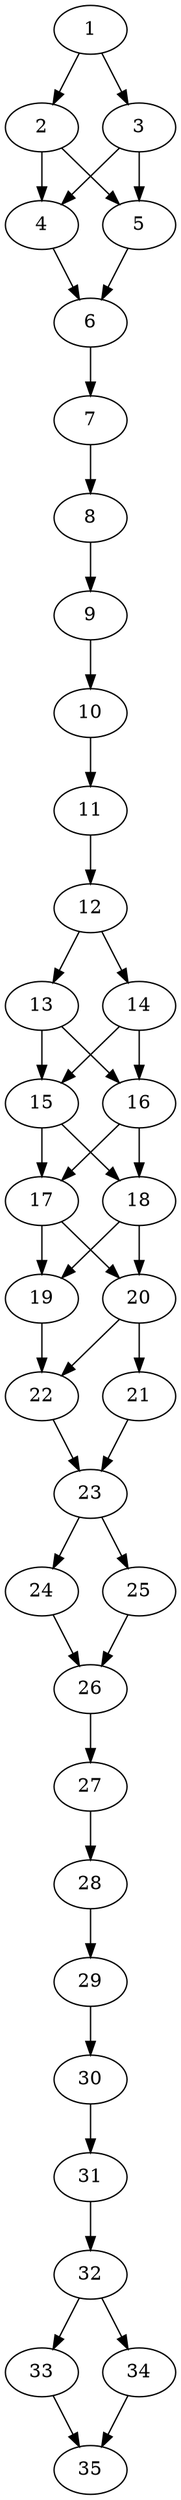 // DAG automatically generated by daggen at Thu Oct  3 14:05:37 2019
// ./daggen --dot -n 35 --ccr 0.4 --fat 0.3 --regular 0.7 --density 0.9 --mindata 5242880 --maxdata 52428800 
digraph G {
  1 [size="22359040", alpha="0.01", expect_size="8943616"] 
  1 -> 2 [size ="8943616"]
  1 -> 3 [size ="8943616"]
  2 [size="103475200", alpha="0.08", expect_size="41390080"] 
  2 -> 4 [size ="41390080"]
  2 -> 5 [size ="41390080"]
  3 [size="71239680", alpha="0.15", expect_size="28495872"] 
  3 -> 4 [size ="28495872"]
  3 -> 5 [size ="28495872"]
  4 [size="95726080", alpha="0.04", expect_size="38290432"] 
  4 -> 6 [size ="38290432"]
  5 [size="121825280", alpha="0.08", expect_size="48730112"] 
  5 -> 6 [size ="48730112"]
  6 [size="83340800", alpha="0.02", expect_size="33336320"] 
  6 -> 7 [size ="33336320"]
  7 [size="64465920", alpha="0.06", expect_size="25786368"] 
  7 -> 8 [size ="25786368"]
  8 [size="48437760", alpha="0.08", expect_size="19375104"] 
  8 -> 9 [size ="19375104"]
  9 [size="72427520", alpha="0.14", expect_size="28971008"] 
  9 -> 10 [size ="28971008"]
  10 [size="86671360", alpha="0.11", expect_size="34668544"] 
  10 -> 11 [size ="34668544"]
  11 [size="87866880", alpha="0.08", expect_size="35146752"] 
  11 -> 12 [size ="35146752"]
  12 [size="92321280", alpha="0.11", expect_size="36928512"] 
  12 -> 13 [size ="36928512"]
  12 -> 14 [size ="36928512"]
  13 [size="23976960", alpha="0.07", expect_size="9590784"] 
  13 -> 15 [size ="9590784"]
  13 -> 16 [size ="9590784"]
  14 [size="110945280", alpha="0.13", expect_size="44378112"] 
  14 -> 15 [size ="44378112"]
  14 -> 16 [size ="44378112"]
  15 [size="17057280", alpha="0.00", expect_size="6822912"] 
  15 -> 17 [size ="6822912"]
  15 -> 18 [size ="6822912"]
  16 [size="66316800", alpha="0.01", expect_size="26526720"] 
  16 -> 17 [size ="26526720"]
  16 -> 18 [size ="26526720"]
  17 [size="75648000", alpha="0.18", expect_size="30259200"] 
  17 -> 19 [size ="30259200"]
  17 -> 20 [size ="30259200"]
  18 [size="113333760", alpha="0.17", expect_size="45333504"] 
  18 -> 19 [size ="45333504"]
  18 -> 20 [size ="45333504"]
  19 [size="43758080", alpha="0.02", expect_size="17503232"] 
  19 -> 22 [size ="17503232"]
  20 [size="125655040", alpha="0.11", expect_size="50262016"] 
  20 -> 21 [size ="50262016"]
  20 -> 22 [size ="50262016"]
  21 [size="69911040", alpha="0.03", expect_size="27964416"] 
  21 -> 23 [size ="27964416"]
  22 [size="117806080", alpha="0.09", expect_size="47122432"] 
  22 -> 23 [size ="47122432"]
  23 [size="64166400", alpha="0.05", expect_size="25666560"] 
  23 -> 24 [size ="25666560"]
  23 -> 25 [size ="25666560"]
  24 [size="108364800", alpha="0.15", expect_size="43345920"] 
  24 -> 26 [size ="43345920"]
  25 [size="66063360", alpha="0.04", expect_size="26425344"] 
  25 -> 26 [size ="26425344"]
  26 [size="68646400", alpha="0.05", expect_size="27458560"] 
  26 -> 27 [size ="27458560"]
  27 [size="71900160", alpha="0.14", expect_size="28760064"] 
  27 -> 28 [size ="28760064"]
  28 [size="57625600", alpha="0.09", expect_size="23050240"] 
  28 -> 29 [size ="23050240"]
  29 [size="40660480", alpha="0.15", expect_size="16264192"] 
  29 -> 30 [size ="16264192"]
  30 [size="52239360", alpha="0.12", expect_size="20895744"] 
  30 -> 31 [size ="20895744"]
  31 [size="119820800", alpha="0.03", expect_size="47928320"] 
  31 -> 32 [size ="47928320"]
  32 [size="16724480", alpha="0.07", expect_size="6689792"] 
  32 -> 33 [size ="6689792"]
  32 -> 34 [size ="6689792"]
  33 [size="69253120", alpha="0.13", expect_size="27701248"] 
  33 -> 35 [size ="27701248"]
  34 [size="99609600", alpha="0.15", expect_size="39843840"] 
  34 -> 35 [size ="39843840"]
  35 [size="72448000", alpha="0.18", expect_size="28979200"] 
}
